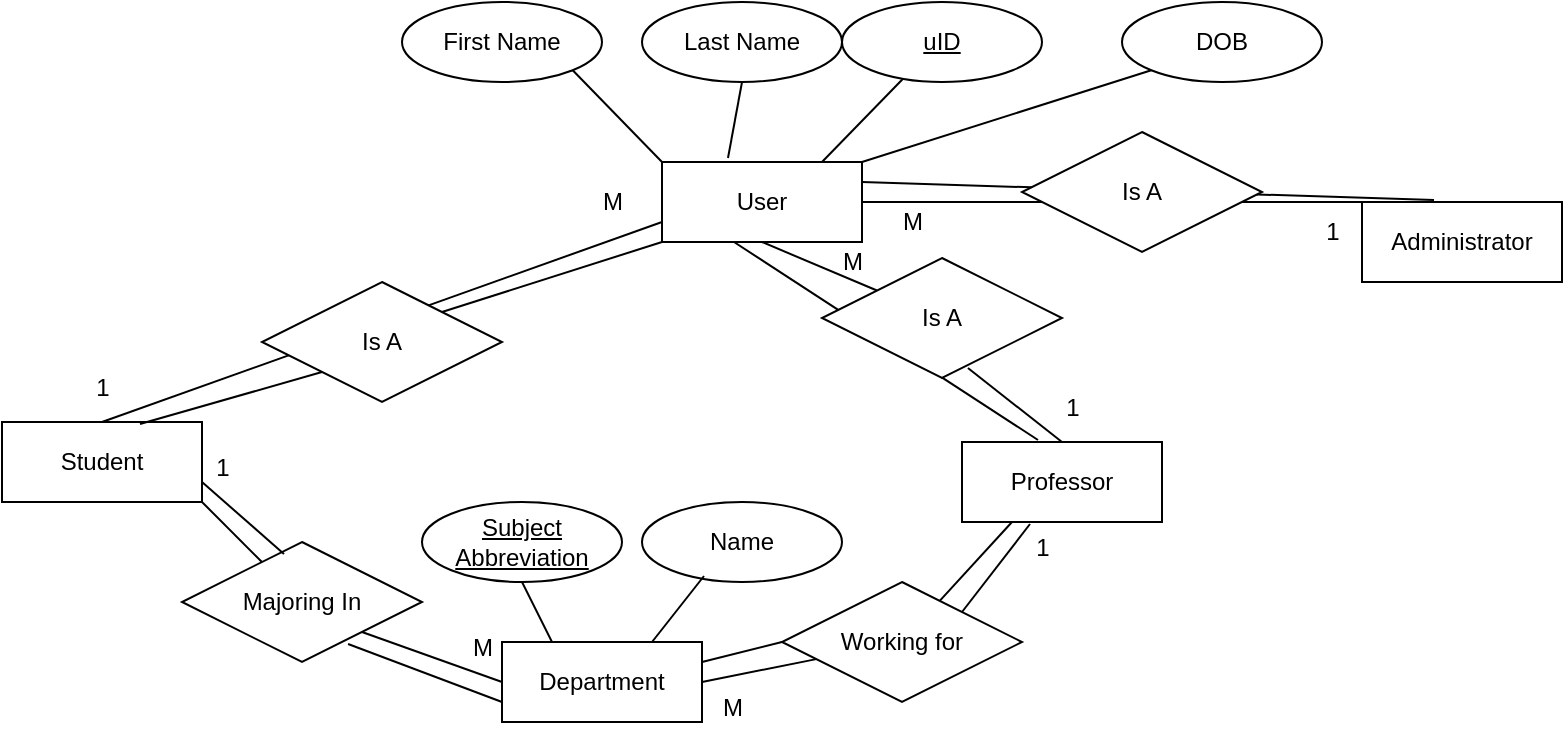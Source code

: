 <mxfile version="26.0.8">
  <diagram name="Page-1" id="jmIKBk8pGhghQsmtY56m">
    <mxGraphModel dx="2072" dy="1107" grid="1" gridSize="10" guides="1" tooltips="1" connect="1" arrows="1" fold="1" page="1" pageScale="1" pageWidth="850" pageHeight="1100" math="0" shadow="0">
      <root>
        <mxCell id="0" />
        <mxCell id="1" parent="0" />
        <mxCell id="kP6dBVXoKInHtqesxyQn-1" value="User" style="whiteSpace=wrap;html=1;align=center;" vertex="1" parent="1">
          <mxGeometry x="370" y="550" width="100" height="40" as="geometry" />
        </mxCell>
        <mxCell id="kP6dBVXoKInHtqesxyQn-3" value="First Name" style="ellipse;whiteSpace=wrap;html=1;align=center;" vertex="1" parent="1">
          <mxGeometry x="240" y="470" width="100" height="40" as="geometry" />
        </mxCell>
        <mxCell id="kP6dBVXoKInHtqesxyQn-4" value="Last Name" style="ellipse;whiteSpace=wrap;html=1;align=center;" vertex="1" parent="1">
          <mxGeometry x="360" y="470" width="100" height="40" as="geometry" />
        </mxCell>
        <mxCell id="kP6dBVXoKInHtqesxyQn-5" value="DOB" style="ellipse;whiteSpace=wrap;html=1;align=center;" vertex="1" parent="1">
          <mxGeometry x="600" y="470" width="100" height="40" as="geometry" />
        </mxCell>
        <mxCell id="kP6dBVXoKInHtqesxyQn-7" value="" style="endArrow=none;html=1;rounded=0;entryX=1;entryY=1;entryDx=0;entryDy=0;exitX=0;exitY=0;exitDx=0;exitDy=0;" edge="1" parent="1" source="kP6dBVXoKInHtqesxyQn-1" target="kP6dBVXoKInHtqesxyQn-3">
          <mxGeometry width="50" height="50" relative="1" as="geometry">
            <mxPoint x="370" y="540" as="sourcePoint" />
            <mxPoint x="450" y="540" as="targetPoint" />
          </mxGeometry>
        </mxCell>
        <mxCell id="kP6dBVXoKInHtqesxyQn-8" value="" style="endArrow=none;html=1;rounded=0;entryX=0.5;entryY=1;entryDx=0;entryDy=0;exitX=0.33;exitY=-0.05;exitDx=0;exitDy=0;exitPerimeter=0;" edge="1" parent="1" source="kP6dBVXoKInHtqesxyQn-1" target="kP6dBVXoKInHtqesxyQn-4">
          <mxGeometry width="50" height="50" relative="1" as="geometry">
            <mxPoint x="400" y="590" as="sourcePoint" />
            <mxPoint x="450" y="540" as="targetPoint" />
          </mxGeometry>
        </mxCell>
        <mxCell id="kP6dBVXoKInHtqesxyQn-9" value="" style="endArrow=none;html=1;rounded=0;entryX=0;entryY=1;entryDx=0;entryDy=0;" edge="1" parent="1">
          <mxGeometry width="50" height="50" relative="1" as="geometry">
            <mxPoint x="450" y="550" as="sourcePoint" />
            <mxPoint x="494.645" y="504.142" as="targetPoint" />
          </mxGeometry>
        </mxCell>
        <mxCell id="kP6dBVXoKInHtqesxyQn-10" value="" style="endArrow=none;html=1;rounded=0;entryX=0;entryY=1;entryDx=0;entryDy=0;exitX=1;exitY=0;exitDx=0;exitDy=0;" edge="1" parent="1" source="kP6dBVXoKInHtqesxyQn-1" target="kP6dBVXoKInHtqesxyQn-5">
          <mxGeometry width="50" height="50" relative="1" as="geometry">
            <mxPoint x="400" y="590" as="sourcePoint" />
            <mxPoint x="450" y="540" as="targetPoint" />
          </mxGeometry>
        </mxCell>
        <mxCell id="kP6dBVXoKInHtqesxyQn-11" value="uID" style="ellipse;whiteSpace=wrap;html=1;align=center;fontStyle=4;" vertex="1" parent="1">
          <mxGeometry x="460" y="470" width="100" height="40" as="geometry" />
        </mxCell>
        <mxCell id="kP6dBVXoKInHtqesxyQn-12" value="Student" style="whiteSpace=wrap;html=1;align=center;" vertex="1" parent="1">
          <mxGeometry x="40" y="680" width="100" height="40" as="geometry" />
        </mxCell>
        <mxCell id="kP6dBVXoKInHtqesxyQn-13" value="Professor" style="whiteSpace=wrap;html=1;align=center;" vertex="1" parent="1">
          <mxGeometry x="520" y="690" width="100" height="40" as="geometry" />
        </mxCell>
        <mxCell id="kP6dBVXoKInHtqesxyQn-14" value="Administrator" style="whiteSpace=wrap;html=1;align=center;" vertex="1" parent="1">
          <mxGeometry x="720" y="570" width="100" height="40" as="geometry" />
        </mxCell>
        <mxCell id="kP6dBVXoKInHtqesxyQn-15" value="" style="endArrow=none;html=1;rounded=0;exitX=0.5;exitY=0;exitDx=0;exitDy=0;entryX=0;entryY=0.75;entryDx=0;entryDy=0;" edge="1" parent="1" source="kP6dBVXoKInHtqesxyQn-12" target="kP6dBVXoKInHtqesxyQn-1">
          <mxGeometry width="50" height="50" relative="1" as="geometry">
            <mxPoint x="400" y="590" as="sourcePoint" />
            <mxPoint x="450" y="540" as="targetPoint" />
          </mxGeometry>
        </mxCell>
        <mxCell id="kP6dBVXoKInHtqesxyQn-16" value="" style="endArrow=none;html=1;rounded=0;exitX=1;exitY=0;exitDx=0;exitDy=0;entryX=0;entryY=1;entryDx=0;entryDy=0;" edge="1" parent="1" source="kP6dBVXoKInHtqesxyQn-21" target="kP6dBVXoKInHtqesxyQn-1">
          <mxGeometry width="50" height="50" relative="1" as="geometry">
            <mxPoint x="400" y="590" as="sourcePoint" />
            <mxPoint x="450" y="540" as="targetPoint" />
          </mxGeometry>
        </mxCell>
        <mxCell id="kP6dBVXoKInHtqesxyQn-17" value="" style="endArrow=none;html=1;rounded=0;entryX=0.5;entryY=0;entryDx=0;entryDy=0;exitX=0.608;exitY=0.917;exitDx=0;exitDy=0;exitPerimeter=0;" edge="1" parent="1" source="kP6dBVXoKInHtqesxyQn-23" target="kP6dBVXoKInHtqesxyQn-13">
          <mxGeometry width="50" height="50" relative="1" as="geometry">
            <mxPoint x="400" y="590" as="sourcePoint" />
            <mxPoint x="450" y="540" as="targetPoint" />
          </mxGeometry>
        </mxCell>
        <mxCell id="kP6dBVXoKInHtqesxyQn-18" value="" style="endArrow=none;html=1;rounded=0;exitX=0.38;exitY=-0.025;exitDx=0;exitDy=0;exitPerimeter=0;entryX=0.36;entryY=1;entryDx=0;entryDy=0;entryPerimeter=0;" edge="1" parent="1" source="kP6dBVXoKInHtqesxyQn-13" target="kP6dBVXoKInHtqesxyQn-1">
          <mxGeometry width="50" height="50" relative="1" as="geometry">
            <mxPoint x="400" y="590" as="sourcePoint" />
            <mxPoint x="450" y="540" as="targetPoint" />
          </mxGeometry>
        </mxCell>
        <mxCell id="kP6dBVXoKInHtqesxyQn-19" value="" style="endArrow=none;html=1;rounded=0;entryX=0.25;entryY=0;entryDx=0;entryDy=0;exitX=1;exitY=0.5;exitDx=0;exitDy=0;" edge="1" parent="1" source="kP6dBVXoKInHtqesxyQn-1" target="kP6dBVXoKInHtqesxyQn-14">
          <mxGeometry width="50" height="50" relative="1" as="geometry">
            <mxPoint x="400" y="590" as="sourcePoint" />
            <mxPoint x="450" y="540" as="targetPoint" />
          </mxGeometry>
        </mxCell>
        <mxCell id="kP6dBVXoKInHtqesxyQn-20" value="" style="endArrow=none;html=1;rounded=0;entryX=0.36;entryY=-0.025;entryDx=0;entryDy=0;entryPerimeter=0;exitX=1;exitY=0.25;exitDx=0;exitDy=0;" edge="1" parent="1" source="kP6dBVXoKInHtqesxyQn-1" target="kP6dBVXoKInHtqesxyQn-14">
          <mxGeometry width="50" height="50" relative="1" as="geometry">
            <mxPoint x="400" y="590" as="sourcePoint" />
            <mxPoint x="450" y="540" as="targetPoint" />
          </mxGeometry>
        </mxCell>
        <mxCell id="kP6dBVXoKInHtqesxyQn-22" value="" style="endArrow=none;html=1;rounded=0;exitX=0.69;exitY=0.025;exitDx=0;exitDy=0;exitPerimeter=0;entryX=0;entryY=1;entryDx=0;entryDy=0;" edge="1" parent="1" source="kP6dBVXoKInHtqesxyQn-12" target="kP6dBVXoKInHtqesxyQn-21">
          <mxGeometry width="50" height="50" relative="1" as="geometry">
            <mxPoint x="109" y="681" as="sourcePoint" />
            <mxPoint x="370" y="590" as="targetPoint" />
          </mxGeometry>
        </mxCell>
        <mxCell id="kP6dBVXoKInHtqesxyQn-21" value="Is A" style="shape=rhombus;perimeter=rhombusPerimeter;whiteSpace=wrap;html=1;align=center;" vertex="1" parent="1">
          <mxGeometry x="170" y="610" width="120" height="60" as="geometry" />
        </mxCell>
        <mxCell id="kP6dBVXoKInHtqesxyQn-24" value="" style="endArrow=none;html=1;rounded=0;exitX=0.5;exitY=1;exitDx=0;exitDy=0;" edge="1" parent="1" source="kP6dBVXoKInHtqesxyQn-1" target="kP6dBVXoKInHtqesxyQn-23">
          <mxGeometry width="50" height="50" relative="1" as="geometry">
            <mxPoint x="420" y="590" as="sourcePoint" />
            <mxPoint x="425" y="680" as="targetPoint" />
          </mxGeometry>
        </mxCell>
        <mxCell id="kP6dBVXoKInHtqesxyQn-23" value="Is A" style="shape=rhombus;perimeter=rhombusPerimeter;whiteSpace=wrap;html=1;align=center;" vertex="1" parent="1">
          <mxGeometry x="450" y="598" width="120" height="60" as="geometry" />
        </mxCell>
        <mxCell id="kP6dBVXoKInHtqesxyQn-25" value="Is A" style="shape=rhombus;perimeter=rhombusPerimeter;whiteSpace=wrap;html=1;align=center;" vertex="1" parent="1">
          <mxGeometry x="550" y="535" width="120" height="60" as="geometry" />
        </mxCell>
        <mxCell id="kP6dBVXoKInHtqesxyQn-26" value="1" style="text;html=1;align=center;verticalAlign=middle;resizable=0;points=[];autosize=1;strokeColor=none;fillColor=none;" vertex="1" parent="1">
          <mxGeometry x="560" y="658" width="30" height="30" as="geometry" />
        </mxCell>
        <mxCell id="kP6dBVXoKInHtqesxyQn-27" value="M" style="text;html=1;align=center;verticalAlign=middle;resizable=0;points=[];autosize=1;strokeColor=none;fillColor=none;" vertex="1" parent="1">
          <mxGeometry x="450" y="585" width="30" height="30" as="geometry" />
        </mxCell>
        <mxCell id="kP6dBVXoKInHtqesxyQn-28" value="M" style="text;html=1;align=center;verticalAlign=middle;resizable=0;points=[];autosize=1;strokeColor=none;fillColor=none;" vertex="1" parent="1">
          <mxGeometry x="480" y="565" width="30" height="30" as="geometry" />
        </mxCell>
        <mxCell id="kP6dBVXoKInHtqesxyQn-29" value="1" style="text;html=1;align=center;verticalAlign=middle;resizable=0;points=[];autosize=1;strokeColor=none;fillColor=none;" vertex="1" parent="1">
          <mxGeometry x="690" y="570" width="30" height="30" as="geometry" />
        </mxCell>
        <mxCell id="kP6dBVXoKInHtqesxyQn-30" value="M" style="text;html=1;align=center;verticalAlign=middle;resizable=0;points=[];autosize=1;strokeColor=none;fillColor=none;" vertex="1" parent="1">
          <mxGeometry x="330" y="555" width="30" height="30" as="geometry" />
        </mxCell>
        <mxCell id="kP6dBVXoKInHtqesxyQn-31" value="1" style="text;html=1;align=center;verticalAlign=middle;resizable=0;points=[];autosize=1;strokeColor=none;fillColor=none;" vertex="1" parent="1">
          <mxGeometry x="75" y="648" width="30" height="30" as="geometry" />
        </mxCell>
        <mxCell id="kP6dBVXoKInHtqesxyQn-32" value="Department" style="whiteSpace=wrap;html=1;align=center;" vertex="1" parent="1">
          <mxGeometry x="290" y="790" width="100" height="40" as="geometry" />
        </mxCell>
        <mxCell id="kP6dBVXoKInHtqesxyQn-33" value="Subject Abbreviation" style="ellipse;whiteSpace=wrap;html=1;align=center;fontStyle=4;" vertex="1" parent="1">
          <mxGeometry x="250" y="720" width="100" height="40" as="geometry" />
        </mxCell>
        <mxCell id="kP6dBVXoKInHtqesxyQn-34" value="" style="endArrow=none;html=1;rounded=0;entryX=0.5;entryY=1;entryDx=0;entryDy=0;exitX=0.25;exitY=0;exitDx=0;exitDy=0;" edge="1" parent="1" source="kP6dBVXoKInHtqesxyQn-32" target="kP6dBVXoKInHtqesxyQn-33">
          <mxGeometry width="50" height="50" relative="1" as="geometry">
            <mxPoint x="400" y="890" as="sourcePoint" />
            <mxPoint x="450" y="840" as="targetPoint" />
          </mxGeometry>
        </mxCell>
        <mxCell id="kP6dBVXoKInHtqesxyQn-35" value="Name" style="ellipse;whiteSpace=wrap;html=1;align=center;" vertex="1" parent="1">
          <mxGeometry x="360" y="720" width="100" height="40" as="geometry" />
        </mxCell>
        <mxCell id="kP6dBVXoKInHtqesxyQn-36" value="" style="endArrow=none;html=1;rounded=0;entryX=0.31;entryY=0.925;entryDx=0;entryDy=0;entryPerimeter=0;exitX=0.75;exitY=0;exitDx=0;exitDy=0;" edge="1" parent="1" source="kP6dBVXoKInHtqesxyQn-32" target="kP6dBVXoKInHtqesxyQn-35">
          <mxGeometry width="50" height="50" relative="1" as="geometry">
            <mxPoint x="400" y="890" as="sourcePoint" />
            <mxPoint x="450" y="840" as="targetPoint" />
          </mxGeometry>
        </mxCell>
        <mxCell id="kP6dBVXoKInHtqesxyQn-37" value="Majoring In" style="shape=rhombus;perimeter=rhombusPerimeter;whiteSpace=wrap;html=1;align=center;" vertex="1" parent="1">
          <mxGeometry x="130" y="740" width="120" height="60" as="geometry" />
        </mxCell>
        <mxCell id="kP6dBVXoKInHtqesxyQn-38" value="" style="endArrow=none;html=1;rounded=0;entryX=1;entryY=0.75;entryDx=0;entryDy=0;exitX=0.425;exitY=0.1;exitDx=0;exitDy=0;exitPerimeter=0;" edge="1" parent="1" source="kP6dBVXoKInHtqesxyQn-37" target="kP6dBVXoKInHtqesxyQn-12">
          <mxGeometry width="50" height="50" relative="1" as="geometry">
            <mxPoint x="400" y="890" as="sourcePoint" />
            <mxPoint x="450" y="840" as="targetPoint" />
          </mxGeometry>
        </mxCell>
        <mxCell id="kP6dBVXoKInHtqesxyQn-39" value="" style="endArrow=none;html=1;rounded=0;entryX=1;entryY=1;entryDx=0;entryDy=0;exitX=0.333;exitY=0.167;exitDx=0;exitDy=0;exitPerimeter=0;" edge="1" parent="1" source="kP6dBVXoKInHtqesxyQn-37" target="kP6dBVXoKInHtqesxyQn-12">
          <mxGeometry width="50" height="50" relative="1" as="geometry">
            <mxPoint x="400" y="890" as="sourcePoint" />
            <mxPoint x="450" y="840" as="targetPoint" />
          </mxGeometry>
        </mxCell>
        <mxCell id="kP6dBVXoKInHtqesxyQn-40" value="1" style="text;html=1;align=center;verticalAlign=middle;resizable=0;points=[];autosize=1;strokeColor=none;fillColor=none;" vertex="1" parent="1">
          <mxGeometry x="135" y="688" width="30" height="30" as="geometry" />
        </mxCell>
        <mxCell id="kP6dBVXoKInHtqesxyQn-41" value="M" style="text;html=1;align=center;verticalAlign=middle;resizable=0;points=[];autosize=1;strokeColor=none;fillColor=none;" vertex="1" parent="1">
          <mxGeometry x="265" y="778" width="30" height="30" as="geometry" />
        </mxCell>
        <mxCell id="kP6dBVXoKInHtqesxyQn-42" value="" style="endArrow=none;html=1;rounded=0;entryX=1;entryY=1;entryDx=0;entryDy=0;exitX=0;exitY=0.5;exitDx=0;exitDy=0;" edge="1" parent="1" source="kP6dBVXoKInHtqesxyQn-32" target="kP6dBVXoKInHtqesxyQn-37">
          <mxGeometry width="50" height="50" relative="1" as="geometry">
            <mxPoint x="400" y="890" as="sourcePoint" />
            <mxPoint x="450" y="840" as="targetPoint" />
          </mxGeometry>
        </mxCell>
        <mxCell id="kP6dBVXoKInHtqesxyQn-43" value="" style="endArrow=none;html=1;rounded=0;entryX=0.692;entryY=0.85;entryDx=0;entryDy=0;entryPerimeter=0;exitX=0;exitY=0.75;exitDx=0;exitDy=0;" edge="1" parent="1" source="kP6dBVXoKInHtqesxyQn-32" target="kP6dBVXoKInHtqesxyQn-37">
          <mxGeometry width="50" height="50" relative="1" as="geometry">
            <mxPoint x="400" y="890" as="sourcePoint" />
            <mxPoint x="450" y="840" as="targetPoint" />
          </mxGeometry>
        </mxCell>
        <mxCell id="kP6dBVXoKInHtqesxyQn-44" value="Working for" style="shape=rhombus;perimeter=rhombusPerimeter;whiteSpace=wrap;html=1;align=center;" vertex="1" parent="1">
          <mxGeometry x="430" y="760" width="120" height="60" as="geometry" />
        </mxCell>
        <mxCell id="kP6dBVXoKInHtqesxyQn-45" value="" style="endArrow=none;html=1;rounded=0;entryX=1;entryY=0.25;entryDx=0;entryDy=0;exitX=0;exitY=0.5;exitDx=0;exitDy=0;" edge="1" parent="1" source="kP6dBVXoKInHtqesxyQn-44" target="kP6dBVXoKInHtqesxyQn-32">
          <mxGeometry width="50" height="50" relative="1" as="geometry">
            <mxPoint x="400" y="890" as="sourcePoint" />
            <mxPoint x="450" y="840" as="targetPoint" />
          </mxGeometry>
        </mxCell>
        <mxCell id="kP6dBVXoKInHtqesxyQn-46" value="" style="endArrow=none;html=1;rounded=0;entryX=1;entryY=0.5;entryDx=0;entryDy=0;" edge="1" parent="1" source="kP6dBVXoKInHtqesxyQn-44" target="kP6dBVXoKInHtqesxyQn-32">
          <mxGeometry width="50" height="50" relative="1" as="geometry">
            <mxPoint x="400" y="890" as="sourcePoint" />
            <mxPoint x="450" y="840" as="targetPoint" />
          </mxGeometry>
        </mxCell>
        <mxCell id="kP6dBVXoKInHtqesxyQn-47" value="" style="endArrow=none;html=1;rounded=0;exitX=0.25;exitY=1;exitDx=0;exitDy=0;" edge="1" parent="1" source="kP6dBVXoKInHtqesxyQn-13" target="kP6dBVXoKInHtqesxyQn-44">
          <mxGeometry width="50" height="50" relative="1" as="geometry">
            <mxPoint x="400" y="890" as="sourcePoint" />
            <mxPoint x="450" y="840" as="targetPoint" />
          </mxGeometry>
        </mxCell>
        <mxCell id="kP6dBVXoKInHtqesxyQn-48" value="" style="endArrow=none;html=1;rounded=0;entryX=1;entryY=0;entryDx=0;entryDy=0;exitX=0.34;exitY=1.025;exitDx=0;exitDy=0;exitPerimeter=0;" edge="1" parent="1" source="kP6dBVXoKInHtqesxyQn-13" target="kP6dBVXoKInHtqesxyQn-44">
          <mxGeometry width="50" height="50" relative="1" as="geometry">
            <mxPoint x="400" y="890" as="sourcePoint" />
            <mxPoint x="450" y="840" as="targetPoint" />
          </mxGeometry>
        </mxCell>
        <mxCell id="kP6dBVXoKInHtqesxyQn-49" value="M" style="text;html=1;align=center;verticalAlign=middle;resizable=0;points=[];autosize=1;strokeColor=none;fillColor=none;" vertex="1" parent="1">
          <mxGeometry x="390" y="808" width="30" height="30" as="geometry" />
        </mxCell>
        <mxCell id="kP6dBVXoKInHtqesxyQn-50" value="1" style="text;html=1;align=center;verticalAlign=middle;resizable=0;points=[];autosize=1;strokeColor=none;fillColor=none;" vertex="1" parent="1">
          <mxGeometry x="545" y="728" width="30" height="30" as="geometry" />
        </mxCell>
      </root>
    </mxGraphModel>
  </diagram>
</mxfile>
